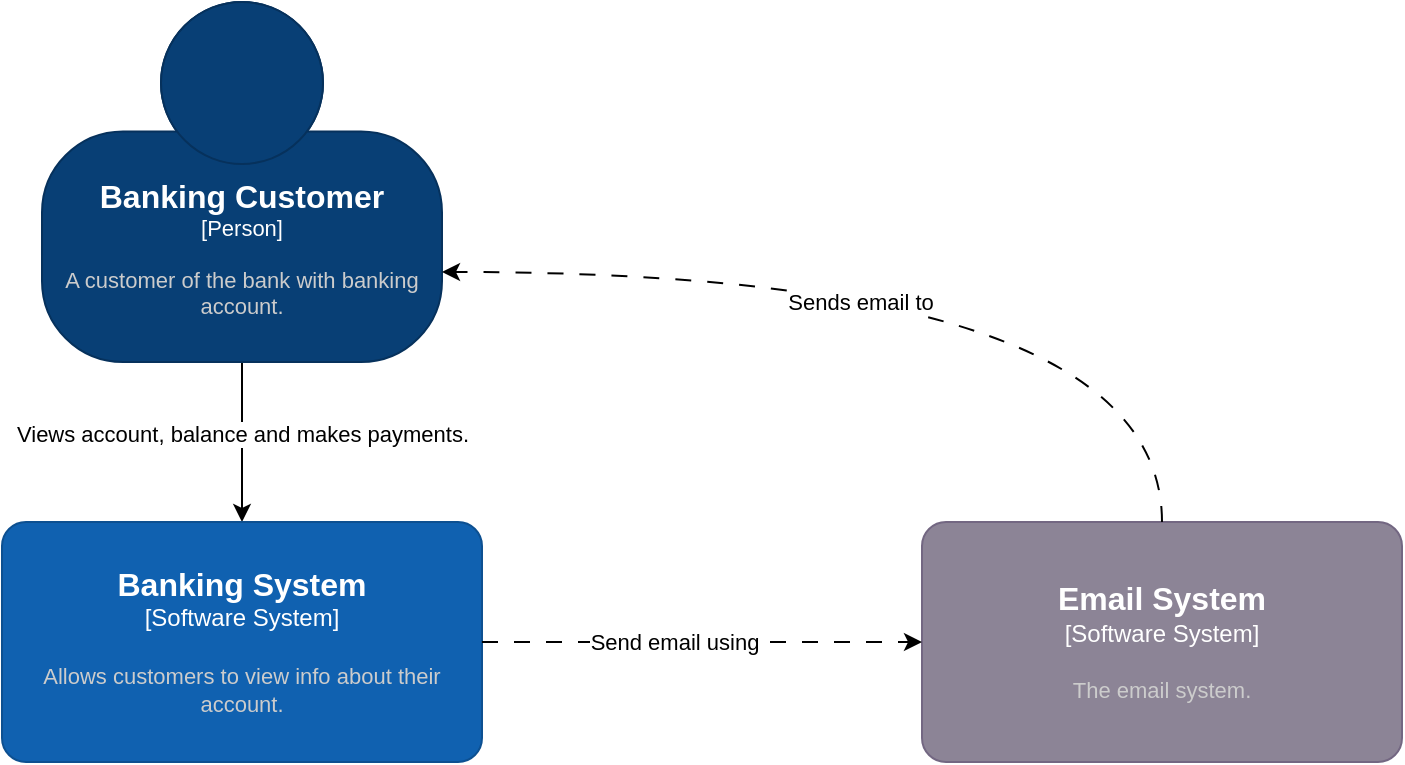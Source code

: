 <mxfile version="27.0.6">
  <diagram name="Page-1" id="eKNbqKjt1aDpE41U2ktR">
    <mxGraphModel dx="1418" dy="786" grid="1" gridSize="10" guides="1" tooltips="1" connect="1" arrows="1" fold="1" page="1" pageScale="1" pageWidth="850" pageHeight="1100" math="0" shadow="0">
      <root>
        <mxCell id="0" />
        <mxCell id="1" parent="0" />
        <mxCell id="cUKy5h9yy1IKJYSWDKO3-3" style="edgeStyle=orthogonalEdgeStyle;rounded=0;orthogonalLoop=1;jettySize=auto;html=1;" parent="1" source="cUKy5h9yy1IKJYSWDKO3-1" target="cUKy5h9yy1IKJYSWDKO3-2" edge="1">
          <mxGeometry relative="1" as="geometry" />
        </mxCell>
        <mxCell id="cUKy5h9yy1IKJYSWDKO3-7" value="Views account, balance and makes payments." style="edgeLabel;html=1;align=center;verticalAlign=middle;resizable=0;points=[];" parent="cUKy5h9yy1IKJYSWDKO3-3" vertex="1" connectable="0">
          <mxGeometry x="-0.1" relative="1" as="geometry">
            <mxPoint as="offset" />
          </mxGeometry>
        </mxCell>
        <object placeholders="1" c4Name="Banking Customer" c4Type="Person" c4Description="A customer of the bank with banking account." label="&lt;font style=&quot;font-size: 16px&quot;&gt;&lt;b&gt;%c4Name%&lt;/b&gt;&lt;/font&gt;&lt;div&gt;[%c4Type%]&lt;/div&gt;&lt;br&gt;&lt;div&gt;&lt;font style=&quot;font-size: 11px&quot;&gt;&lt;font color=&quot;#cccccc&quot;&gt;%c4Description%&lt;/font&gt;&lt;/div&gt;" id="cUKy5h9yy1IKJYSWDKO3-1">
          <mxCell style="html=1;fontSize=11;dashed=0;whiteSpace=wrap;fillColor=#083F75;strokeColor=#06315C;fontColor=#ffffff;shape=mxgraph.c4.person2;align=center;metaEdit=1;points=[[0.5,0,0],[1,0.5,0],[1,0.75,0],[0.75,1,0],[0.5,1,0],[0.25,1,0],[0,0.75,0],[0,0.5,0]];resizable=0;" parent="1" vertex="1">
            <mxGeometry x="40" y="200" width="200" height="180" as="geometry" />
          </mxCell>
        </object>
        <object placeholders="1" c4Name="Banking System" c4Type="Software System" c4Description="Allows customers to view info about their account." label="&lt;font style=&quot;font-size: 16px&quot;&gt;&lt;b&gt;%c4Name%&lt;/b&gt;&lt;/font&gt;&lt;div&gt;[%c4Type%]&lt;/div&gt;&lt;br&gt;&lt;div&gt;&lt;font style=&quot;font-size: 11px&quot;&gt;&lt;font color=&quot;#cccccc&quot;&gt;%c4Description%&lt;/font&gt;&lt;/div&gt;" id="cUKy5h9yy1IKJYSWDKO3-2">
          <mxCell style="rounded=1;whiteSpace=wrap;html=1;labelBackgroundColor=none;fillColor=#1061B0;fontColor=#ffffff;align=center;arcSize=10;strokeColor=#0D5091;metaEdit=1;resizable=0;points=[[0.25,0,0],[0.5,0,0],[0.75,0,0],[1,0.25,0],[1,0.5,0],[1,0.75,0],[0.75,1,0],[0.5,1,0],[0.25,1,0],[0,0.75,0],[0,0.5,0],[0,0.25,0]];" parent="1" vertex="1">
            <mxGeometry x="20" y="460" width="240" height="120" as="geometry" />
          </mxCell>
        </object>
        <object placeholders="1" c4Name="Email System" c4Type="Software System" c4Description="The email system." label="&lt;font style=&quot;font-size: 16px&quot;&gt;&lt;b&gt;%c4Name%&lt;/b&gt;&lt;/font&gt;&lt;div&gt;[%c4Type%]&lt;/div&gt;&lt;br&gt;&lt;div&gt;&lt;font style=&quot;font-size: 11px&quot;&gt;&lt;font color=&quot;#cccccc&quot;&gt;%c4Description%&lt;/font&gt;&lt;/div&gt;" id="cUKy5h9yy1IKJYSWDKO3-4">
          <mxCell style="rounded=1;whiteSpace=wrap;html=1;labelBackgroundColor=none;fillColor=#8C8496;fontColor=#ffffff;align=center;arcSize=10;strokeColor=#736782;metaEdit=1;resizable=0;points=[[0.25,0,0],[0.5,0,0],[0.75,0,0],[1,0.25,0],[1,0.5,0],[1,0.75,0],[0.75,1,0],[0.5,1,0],[0.25,1,0],[0,0.75,0],[0,0.5,0],[0,0.25,0]];" parent="1" vertex="1">
            <mxGeometry x="480" y="460" width="240" height="120" as="geometry" />
          </mxCell>
        </object>
        <mxCell id="cUKy5h9yy1IKJYSWDKO3-5" style="edgeStyle=orthogonalEdgeStyle;rounded=0;orthogonalLoop=1;jettySize=auto;html=1;exitX=1;exitY=0.5;exitDx=0;exitDy=0;exitPerimeter=0;entryX=0;entryY=0.5;entryDx=0;entryDy=0;entryPerimeter=0;dashed=1;dashPattern=8 8;" parent="1" source="cUKy5h9yy1IKJYSWDKO3-2" target="cUKy5h9yy1IKJYSWDKO3-4" edge="1">
          <mxGeometry relative="1" as="geometry" />
        </mxCell>
        <mxCell id="cUKy5h9yy1IKJYSWDKO3-8" value="Send email using" style="edgeLabel;html=1;align=center;verticalAlign=middle;resizable=0;points=[];" parent="cUKy5h9yy1IKJYSWDKO3-5" vertex="1" connectable="0">
          <mxGeometry x="-0.127" relative="1" as="geometry">
            <mxPoint as="offset" />
          </mxGeometry>
        </mxCell>
        <mxCell id="cUKy5h9yy1IKJYSWDKO3-6" style="edgeStyle=orthogonalEdgeStyle;rounded=0;orthogonalLoop=1;jettySize=auto;html=1;exitX=0.5;exitY=0;exitDx=0;exitDy=0;exitPerimeter=0;entryX=1;entryY=0.75;entryDx=0;entryDy=0;entryPerimeter=0;dashed=1;dashPattern=8 8;curved=1;" parent="1" source="cUKy5h9yy1IKJYSWDKO3-4" target="cUKy5h9yy1IKJYSWDKO3-1" edge="1">
          <mxGeometry relative="1" as="geometry" />
        </mxCell>
        <mxCell id="cUKy5h9yy1IKJYSWDKO3-9" value="Sends email to" style="edgeLabel;html=1;align=center;verticalAlign=middle;resizable=0;points=[];" parent="cUKy5h9yy1IKJYSWDKO3-6" vertex="1" connectable="0">
          <mxGeometry x="0.134" y="2" relative="1" as="geometry">
            <mxPoint x="-1" y="13" as="offset" />
          </mxGeometry>
        </mxCell>
      </root>
    </mxGraphModel>
  </diagram>
</mxfile>
